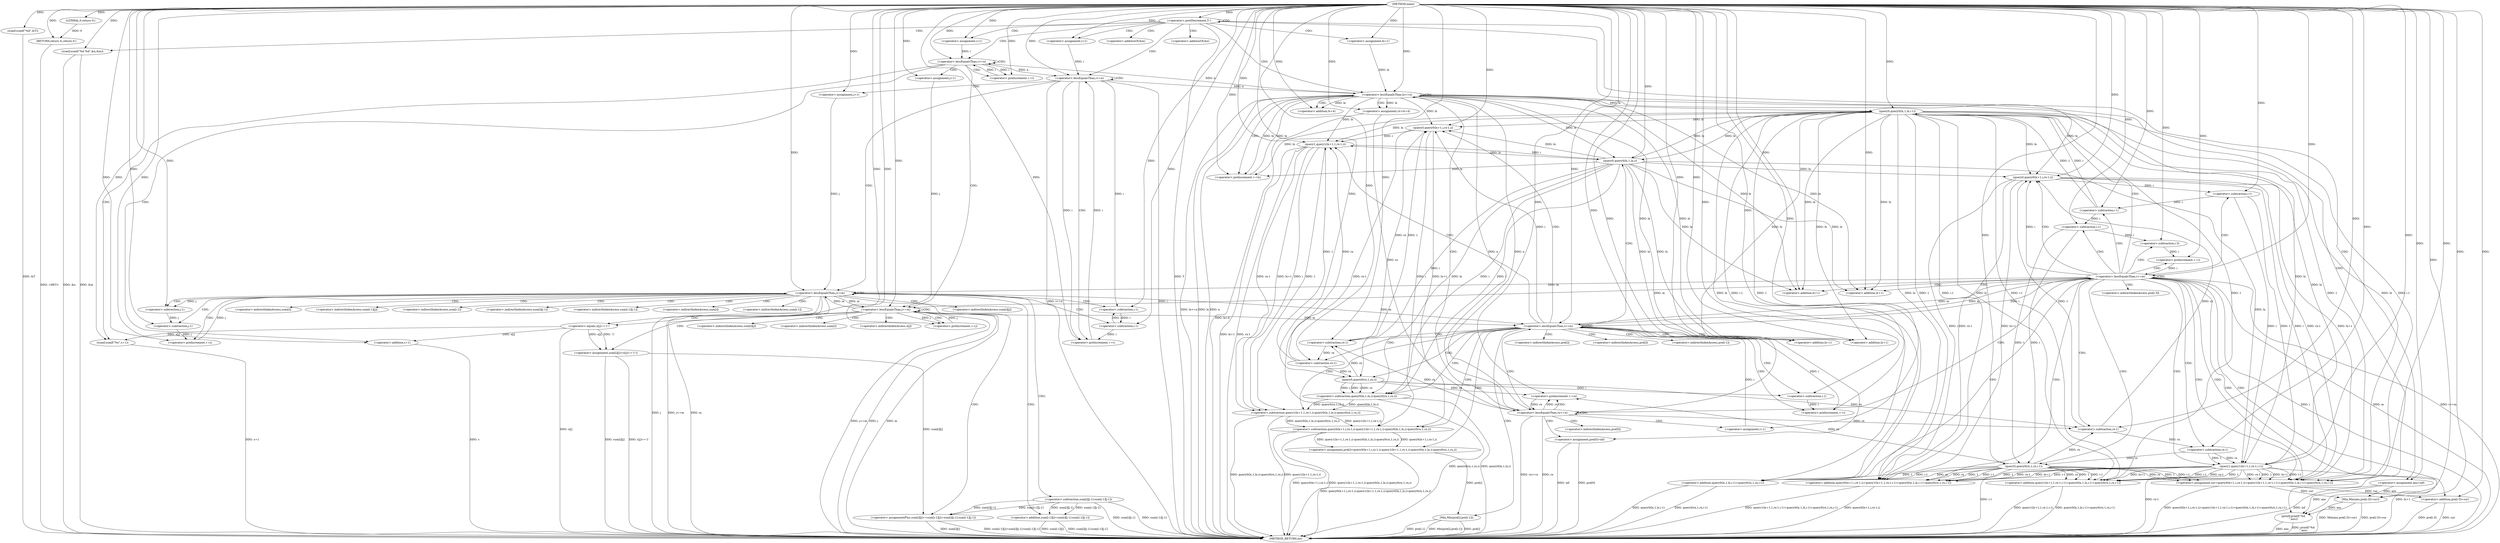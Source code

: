 digraph "main" {  
"1000177" [label = "(METHOD,main)" ]
"1000433" [label = "(METHOD_RETURN,int)" ]
"1000179" [label = "(scanf,scanf(\"%d\",&T))" ]
"1000431" [label = "(RETURN,return 0;,return 0;)" ]
"1000184" [label = "(<operator>.postDecrement,T--)" ]
"1000432" [label = "(LITERAL,0,return 0;)" ]
"1000187" [label = "(scanf,scanf(\"%d %d\",&n,&m))" ]
"1000231" [label = "(<operator>.assignment,ans=inf)" ]
"1000428" [label = "(printf,printf(\"%d\n\",ans))" ]
"1000195" [label = "(<operator>.assignment,i=1)" ]
"1000198" [label = "(<operator>.lessEqualsThan,i<=n)" ]
"1000201" [label = "(<operator>.preIncrement,++i)" ]
"1000236" [label = "(<operator>.assignment,i=1)" ]
"1000239" [label = "(<operator>.lessEqualsThan,i<=n)" ]
"1000242" [label = "(<operator>.preIncrement,++i)" ]
"1000287" [label = "(<operator>.assignment,lx=1)" ]
"1000290" [label = "(<operator>.lessEqualsThan,lx<=n)" ]
"1000293" [label = "(<operator>.preIncrement,++lx)" ]
"1000204" [label = "(scanf,scanf(\"%s\",s+1))" ]
"1000246" [label = "(<operator>.assignment,j=1)" ]
"1000249" [label = "(<operator>.lessEqualsThan,j<=m)" ]
"1000252" [label = "(<operator>.preIncrement,++j)" ]
"1000254" [label = "(<operator>.assignmentPlus,sum[i][j]+=sum[i-1][j]+sum[i][j-1]-sum[i-1][j-1])" ]
"1000297" [label = "(<operator>.assignment,rx=lx+4)" ]
"1000302" [label = "(<operator>.lessEqualsThan,rx<=n)" ]
"1000305" [label = "(<operator>.preIncrement,++rx)" ]
"1000211" [label = "(<operator>.assignment,j=1)" ]
"1000214" [label = "(<operator>.lessEqualsThan,j<=m)" ]
"1000217" [label = "(<operator>.preIncrement,++j)" ]
"1000219" [label = "(<operator>.assignment,sum[i][j]=(s[j]=='1'))" ]
"1000308" [label = "(<operator>.assignment,pre[0]=inf)" ]
"1000206" [label = "(<operator>.addition,s+1)" ]
"1000260" [label = "(<operator>.addition,sum[i-1][j]+sum[i][j-1]-sum[i-1][j-1])" ]
"1000299" [label = "(<operator>.addition,lx+4)" ]
"1000315" [label = "(<operator>.assignment,i=1)" ]
"1000318" [label = "(<operator>.lessEqualsThan,i<=m)" ]
"1000321" [label = "(<operator>.preIncrement,++i)" ]
"1000374" [label = "(<operator>.lessEqualsThan,i<=m)" ]
"1000377" [label = "(<operator>.preIncrement,++i)" ]
"1000225" [label = "(<operator>.equals,s[j]=='1')" ]
"1000268" [label = "(<operator>.subtraction,sum[i][j-1]-sum[i-1][j-1])" ]
"1000324" [label = "(<operator>.assignment,pre[i]=query0(lx+1,i,rx-1,i)-query1(lx+1,1,rx-1,i)-query0(lx,1,lx,i)-query0(rx,1,rx,i))" ]
"1000359" [label = "(Min,Min(pre[i],pre[i-1]))" ]
"1000380" [label = "(<operator>.assignment,cur=query0(lx+1,i,rx-1,i)+query1(lx+1,1,rx-1,i-1)+query0(lx,1,lx,i-1)+query0(rx,1,rx,i-1))" ]
"1000419" [label = "(Min,Min(ans,pre[i-3]+cur))" ]
"1000264" [label = "(<operator>.subtraction,i-1)" ]
"1000273" [label = "(<operator>.subtraction,j-1)" ]
"1000282" [label = "(<operator>.subtraction,j-1)" ]
"1000328" [label = "(<operator>.subtraction,query0(lx+1,i,rx-1,i)-query1(lx+1,1,rx-1,i)-query0(lx,1,lx,i)-query0(rx,1,rx,i))" ]
"1000382" [label = "(<operator>.addition,query0(lx+1,i,rx-1,i)+query1(lx+1,1,rx-1,i-1)+query0(lx,1,lx,i-1)+query0(rx,1,rx,i-1))" ]
"1000421" [label = "(<operator>.addition,pre[i-3]+cur)" ]
"1000279" [label = "(<operator>.subtraction,i-1)" ]
"1000329" [label = "(query0,query0(lx+1,i,rx-1,i))" ]
"1000338" [label = "(<operator>.subtraction,query1(lx+1,1,rx-1,i)-query0(lx,1,lx,i)-query0(rx,1,rx,i))" ]
"1000365" [label = "(<operator>.subtraction,i-1)" ]
"1000383" [label = "(query0,query0(lx+1,i,rx-1,i))" ]
"1000392" [label = "(<operator>.addition,query1(lx+1,1,rx-1,i-1)+query0(lx,1,lx,i-1)+query0(rx,1,rx,i-1))" ]
"1000330" [label = "(<operator>.addition,lx+1)" ]
"1000334" [label = "(<operator>.subtraction,rx-1)" ]
"1000339" [label = "(query1,query1(lx+1,1,rx-1,i))" ]
"1000348" [label = "(<operator>.subtraction,query0(lx,1,lx,i)-query0(rx,1,rx,i))" ]
"1000384" [label = "(<operator>.addition,lx+1)" ]
"1000388" [label = "(<operator>.subtraction,rx-1)" ]
"1000393" [label = "(query1,query1(lx+1,1,rx-1,i-1))" ]
"1000404" [label = "(<operator>.addition,query0(lx,1,lx,i-1)+query0(rx,1,rx,i-1))" ]
"1000424" [label = "(<operator>.subtraction,i-3)" ]
"1000340" [label = "(<operator>.addition,lx+1)" ]
"1000344" [label = "(<operator>.subtraction,rx-1)" ]
"1000349" [label = "(query0,query0(lx,1,lx,i))" ]
"1000354" [label = "(query0,query0(rx,1,rx,i))" ]
"1000394" [label = "(<operator>.addition,lx+1)" ]
"1000398" [label = "(<operator>.subtraction,rx-1)" ]
"1000401" [label = "(<operator>.subtraction,i-1)" ]
"1000405" [label = "(query0,query0(lx,1,lx,i-1))" ]
"1000412" [label = "(query0,query0(rx,1,rx,i-1))" ]
"1000409" [label = "(<operator>.subtraction,i-1)" ]
"1000416" [label = "(<operator>.subtraction,i-1)" ]
"1000189" [label = "(<operator>.addressOf,&n)" ]
"1000191" [label = "(<operator>.addressOf,&m)" ]
"1000255" [label = "(<operator>.indirectIndexAccess,sum[i][j])" ]
"1000220" [label = "(<operator>.indirectIndexAccess,sum[i][j])" ]
"1000256" [label = "(<operator>.indirectIndexAccess,sum[i])" ]
"1000261" [label = "(<operator>.indirectIndexAccess,sum[i-1][j])" ]
"1000309" [label = "(<operator>.indirectIndexAccess,pre[0])" ]
"1000221" [label = "(<operator>.indirectIndexAccess,sum[i])" ]
"1000226" [label = "(<operator>.indirectIndexAccess,s[j])" ]
"1000262" [label = "(<operator>.indirectIndexAccess,sum[i-1])" ]
"1000269" [label = "(<operator>.indirectIndexAccess,sum[i][j-1])" ]
"1000276" [label = "(<operator>.indirectIndexAccess,sum[i-1][j-1])" ]
"1000270" [label = "(<operator>.indirectIndexAccess,sum[i])" ]
"1000277" [label = "(<operator>.indirectIndexAccess,sum[i-1])" ]
"1000325" [label = "(<operator>.indirectIndexAccess,pre[i])" ]
"1000360" [label = "(<operator>.indirectIndexAccess,pre[i])" ]
"1000363" [label = "(<operator>.indirectIndexAccess,pre[i-1])" ]
"1000422" [label = "(<operator>.indirectIndexAccess,pre[i-3])" ]
  "1000431" -> "1000433"  [ label = "DDG: <RET>"] 
  "1000179" -> "1000433"  [ label = "DDG: &T"] 
  "1000184" -> "1000433"  [ label = "DDG: T"] 
  "1000187" -> "1000433"  [ label = "DDG: &n"] 
  "1000187" -> "1000433"  [ label = "DDG: &m"] 
  "1000231" -> "1000433"  [ label = "DDG: inf"] 
  "1000239" -> "1000433"  [ label = "DDG: i"] 
  "1000239" -> "1000433"  [ label = "DDG: i<=n"] 
  "1000290" -> "1000433"  [ label = "DDG: lx"] 
  "1000290" -> "1000433"  [ label = "DDG: n"] 
  "1000290" -> "1000433"  [ label = "DDG: lx<=n"] 
  "1000428" -> "1000433"  [ label = "DDG: ans"] 
  "1000428" -> "1000433"  [ label = "DDG: printf(\"%d\n\",ans)"] 
  "1000297" -> "1000433"  [ label = "DDG: lx+4"] 
  "1000302" -> "1000433"  [ label = "DDG: rx"] 
  "1000302" -> "1000433"  [ label = "DDG: rx<=n"] 
  "1000308" -> "1000433"  [ label = "DDG: pre[0]"] 
  "1000308" -> "1000433"  [ label = "DDG: inf"] 
  "1000374" -> "1000433"  [ label = "DDG: i"] 
  "1000374" -> "1000433"  [ label = "DDG: m"] 
  "1000374" -> "1000433"  [ label = "DDG: i<=m"] 
  "1000382" -> "1000433"  [ label = "DDG: query0(lx+1,i,rx-1,i)"] 
  "1000393" -> "1000433"  [ label = "DDG: lx+1"] 
  "1000393" -> "1000433"  [ label = "DDG: rx-1"] 
  "1000392" -> "1000433"  [ label = "DDG: query1(lx+1,1,rx-1,i-1)"] 
  "1000404" -> "1000433"  [ label = "DDG: query0(lx,1,lx,i-1)"] 
  "1000412" -> "1000433"  [ label = "DDG: i-1"] 
  "1000404" -> "1000433"  [ label = "DDG: query0(rx,1,rx,i-1)"] 
  "1000392" -> "1000433"  [ label = "DDG: query0(lx,1,lx,i-1)+query0(rx,1,rx,i-1)"] 
  "1000382" -> "1000433"  [ label = "DDG: query1(lx+1,1,rx-1,i-1)+query0(lx,1,lx,i-1)+query0(rx,1,rx,i-1)"] 
  "1000380" -> "1000433"  [ label = "DDG: query0(lx+1,i,rx-1,i)+query1(lx+1,1,rx-1,i-1)+query0(lx,1,lx,i-1)+query0(rx,1,rx,i-1)"] 
  "1000421" -> "1000433"  [ label = "DDG: pre[i-3]"] 
  "1000421" -> "1000433"  [ label = "DDG: cur"] 
  "1000419" -> "1000433"  [ label = "DDG: pre[i-3]+cur"] 
  "1000419" -> "1000433"  [ label = "DDG: Min(ans,pre[i-3]+cur)"] 
  "1000328" -> "1000433"  [ label = "DDG: query0(lx+1,i,rx-1,i)"] 
  "1000339" -> "1000433"  [ label = "DDG: lx+1"] 
  "1000339" -> "1000433"  [ label = "DDG: rx-1"] 
  "1000338" -> "1000433"  [ label = "DDG: query1(lx+1,1,rx-1,i)"] 
  "1000348" -> "1000433"  [ label = "DDG: query0(lx,1,lx,i)"] 
  "1000348" -> "1000433"  [ label = "DDG: query0(rx,1,rx,i)"] 
  "1000338" -> "1000433"  [ label = "DDG: query0(lx,1,lx,i)-query0(rx,1,rx,i)"] 
  "1000328" -> "1000433"  [ label = "DDG: query1(lx+1,1,rx-1,i)-query0(lx,1,lx,i)-query0(rx,1,rx,i)"] 
  "1000324" -> "1000433"  [ label = "DDG: query0(lx+1,i,rx-1,i)-query1(lx+1,1,rx-1,i)-query0(lx,1,lx,i)-query0(rx,1,rx,i)"] 
  "1000359" -> "1000433"  [ label = "DDG: pre[i]"] 
  "1000359" -> "1000433"  [ label = "DDG: pre[i-1]"] 
  "1000359" -> "1000433"  [ label = "DDG: Min(pre[i],pre[i-1])"] 
  "1000249" -> "1000433"  [ label = "DDG: j"] 
  "1000249" -> "1000433"  [ label = "DDG: m"] 
  "1000249" -> "1000433"  [ label = "DDG: j<=m"] 
  "1000254" -> "1000433"  [ label = "DDG: sum[i][j]"] 
  "1000260" -> "1000433"  [ label = "DDG: sum[i-1][j]"] 
  "1000268" -> "1000433"  [ label = "DDG: sum[i][j-1]"] 
  "1000268" -> "1000433"  [ label = "DDG: sum[i-1][j-1]"] 
  "1000260" -> "1000433"  [ label = "DDG: sum[i][j-1]-sum[i-1][j-1]"] 
  "1000254" -> "1000433"  [ label = "DDG: sum[i-1][j]+sum[i][j-1]-sum[i-1][j-1]"] 
  "1000206" -> "1000433"  [ label = "DDG: s"] 
  "1000204" -> "1000433"  [ label = "DDG: s+1"] 
  "1000214" -> "1000433"  [ label = "DDG: j"] 
  "1000214" -> "1000433"  [ label = "DDG: m"] 
  "1000214" -> "1000433"  [ label = "DDG: j<=m"] 
  "1000219" -> "1000433"  [ label = "DDG: sum[i][j]"] 
  "1000225" -> "1000433"  [ label = "DDG: s[j]"] 
  "1000219" -> "1000433"  [ label = "DDG: s[j]=='1'"] 
  "1000177" -> "1000179"  [ label = "DDG: "] 
  "1000432" -> "1000431"  [ label = "DDG: 0"] 
  "1000177" -> "1000431"  [ label = "DDG: "] 
  "1000177" -> "1000432"  [ label = "DDG: "] 
  "1000177" -> "1000184"  [ label = "DDG: "] 
  "1000177" -> "1000187"  [ label = "DDG: "] 
  "1000177" -> "1000231"  [ label = "DDG: "] 
  "1000177" -> "1000195"  [ label = "DDG: "] 
  "1000177" -> "1000236"  [ label = "DDG: "] 
  "1000177" -> "1000287"  [ label = "DDG: "] 
  "1000177" -> "1000428"  [ label = "DDG: "] 
  "1000231" -> "1000428"  [ label = "DDG: ans"] 
  "1000419" -> "1000428"  [ label = "DDG: ans"] 
  "1000195" -> "1000198"  [ label = "DDG: i"] 
  "1000201" -> "1000198"  [ label = "DDG: i"] 
  "1000177" -> "1000198"  [ label = "DDG: "] 
  "1000290" -> "1000198"  [ label = "DDG: n"] 
  "1000198" -> "1000201"  [ label = "DDG: i"] 
  "1000177" -> "1000201"  [ label = "DDG: "] 
  "1000177" -> "1000204"  [ label = "DDG: "] 
  "1000236" -> "1000239"  [ label = "DDG: i"] 
  "1000242" -> "1000239"  [ label = "DDG: i"] 
  "1000177" -> "1000239"  [ label = "DDG: "] 
  "1000198" -> "1000239"  [ label = "DDG: n"] 
  "1000239" -> "1000242"  [ label = "DDG: i"] 
  "1000279" -> "1000242"  [ label = "DDG: i"] 
  "1000177" -> "1000242"  [ label = "DDG: "] 
  "1000177" -> "1000246"  [ label = "DDG: "] 
  "1000268" -> "1000254"  [ label = "DDG: sum[i][j-1]"] 
  "1000268" -> "1000254"  [ label = "DDG: sum[i-1][j-1]"] 
  "1000287" -> "1000290"  [ label = "DDG: lx"] 
  "1000293" -> "1000290"  [ label = "DDG: lx"] 
  "1000177" -> "1000290"  [ label = "DDG: "] 
  "1000239" -> "1000290"  [ label = "DDG: n"] 
  "1000302" -> "1000290"  [ label = "DDG: n"] 
  "1000405" -> "1000293"  [ label = "DDG: lx"] 
  "1000349" -> "1000293"  [ label = "DDG: lx"] 
  "1000177" -> "1000293"  [ label = "DDG: "] 
  "1000290" -> "1000293"  [ label = "DDG: lx"] 
  "1000290" -> "1000297"  [ label = "DDG: lx"] 
  "1000177" -> "1000297"  [ label = "DDG: "] 
  "1000225" -> "1000204"  [ label = "DDG: s[j]"] 
  "1000177" -> "1000211"  [ label = "DDG: "] 
  "1000225" -> "1000219"  [ label = "DDG: s[j]"] 
  "1000225" -> "1000219"  [ label = "DDG: '1'"] 
  "1000246" -> "1000249"  [ label = "DDG: j"] 
  "1000252" -> "1000249"  [ label = "DDG: j"] 
  "1000177" -> "1000249"  [ label = "DDG: "] 
  "1000374" -> "1000249"  [ label = "DDG: m"] 
  "1000214" -> "1000249"  [ label = "DDG: m"] 
  "1000282" -> "1000252"  [ label = "DDG: j"] 
  "1000177" -> "1000252"  [ label = "DDG: "] 
  "1000219" -> "1000254"  [ label = "DDG: sum[i][j]"] 
  "1000297" -> "1000302"  [ label = "DDG: rx"] 
  "1000305" -> "1000302"  [ label = "DDG: rx"] 
  "1000177" -> "1000302"  [ label = "DDG: "] 
  "1000290" -> "1000302"  [ label = "DDG: n"] 
  "1000302" -> "1000305"  [ label = "DDG: rx"] 
  "1000412" -> "1000305"  [ label = "DDG: rx"] 
  "1000354" -> "1000305"  [ label = "DDG: rx"] 
  "1000177" -> "1000305"  [ label = "DDG: "] 
  "1000177" -> "1000308"  [ label = "DDG: "] 
  "1000225" -> "1000206"  [ label = "DDG: s[j]"] 
  "1000177" -> "1000206"  [ label = "DDG: "] 
  "1000211" -> "1000214"  [ label = "DDG: j"] 
  "1000217" -> "1000214"  [ label = "DDG: j"] 
  "1000177" -> "1000214"  [ label = "DDG: "] 
  "1000374" -> "1000214"  [ label = "DDG: m"] 
  "1000249" -> "1000214"  [ label = "DDG: m"] 
  "1000214" -> "1000217"  [ label = "DDG: j"] 
  "1000177" -> "1000217"  [ label = "DDG: "] 
  "1000268" -> "1000260"  [ label = "DDG: sum[i][j-1]"] 
  "1000268" -> "1000260"  [ label = "DDG: sum[i-1][j-1]"] 
  "1000290" -> "1000299"  [ label = "DDG: lx"] 
  "1000177" -> "1000299"  [ label = "DDG: "] 
  "1000177" -> "1000315"  [ label = "DDG: "] 
  "1000177" -> "1000225"  [ label = "DDG: "] 
  "1000315" -> "1000318"  [ label = "DDG: i"] 
  "1000321" -> "1000318"  [ label = "DDG: i"] 
  "1000177" -> "1000318"  [ label = "DDG: "] 
  "1000374" -> "1000318"  [ label = "DDG: m"] 
  "1000249" -> "1000318"  [ label = "DDG: m"] 
  "1000214" -> "1000318"  [ label = "DDG: m"] 
  "1000365" -> "1000321"  [ label = "DDG: i"] 
  "1000177" -> "1000321"  [ label = "DDG: "] 
  "1000328" -> "1000324"  [ label = "DDG: query0(lx+1,i,rx-1,i)"] 
  "1000328" -> "1000324"  [ label = "DDG: query1(lx+1,1,rx-1,i)-query0(lx,1,lx,i)-query0(rx,1,rx,i)"] 
  "1000318" -> "1000374"  [ label = "DDG: i"] 
  "1000377" -> "1000374"  [ label = "DDG: i"] 
  "1000177" -> "1000374"  [ label = "DDG: "] 
  "1000318" -> "1000374"  [ label = "DDG: m"] 
  "1000424" -> "1000377"  [ label = "DDG: i"] 
  "1000177" -> "1000377"  [ label = "DDG: "] 
  "1000405" -> "1000380"  [ label = "DDG: i-1"] 
  "1000405" -> "1000380"  [ label = "DDG: 1"] 
  "1000405" -> "1000380"  [ label = "DDG: lx"] 
  "1000412" -> "1000380"  [ label = "DDG: rx"] 
  "1000412" -> "1000380"  [ label = "DDG: 1"] 
  "1000412" -> "1000380"  [ label = "DDG: i-1"] 
  "1000393" -> "1000380"  [ label = "DDG: 1"] 
  "1000393" -> "1000380"  [ label = "DDG: lx+1"] 
  "1000393" -> "1000380"  [ label = "DDG: i-1"] 
  "1000393" -> "1000380"  [ label = "DDG: rx-1"] 
  "1000383" -> "1000380"  [ label = "DDG: i"] 
  "1000383" -> "1000380"  [ label = "DDG: rx-1"] 
  "1000383" -> "1000380"  [ label = "DDG: lx+1"] 
  "1000324" -> "1000359"  [ label = "DDG: pre[i]"] 
  "1000177" -> "1000380"  [ label = "DDG: "] 
  "1000231" -> "1000419"  [ label = "DDG: ans"] 
  "1000177" -> "1000419"  [ label = "DDG: "] 
  "1000380" -> "1000419"  [ label = "DDG: cur"] 
  "1000239" -> "1000264"  [ label = "DDG: i"] 
  "1000279" -> "1000264"  [ label = "DDG: i"] 
  "1000177" -> "1000264"  [ label = "DDG: "] 
  "1000249" -> "1000273"  [ label = "DDG: j"] 
  "1000177" -> "1000273"  [ label = "DDG: "] 
  "1000273" -> "1000282"  [ label = "DDG: j"] 
  "1000177" -> "1000282"  [ label = "DDG: "] 
  "1000329" -> "1000328"  [ label = "DDG: i"] 
  "1000329" -> "1000328"  [ label = "DDG: lx+1"] 
  "1000329" -> "1000328"  [ label = "DDG: rx-1"] 
  "1000338" -> "1000328"  [ label = "DDG: query1(lx+1,1,rx-1,i)"] 
  "1000338" -> "1000328"  [ label = "DDG: query0(lx,1,lx,i)-query0(rx,1,rx,i)"] 
  "1000383" -> "1000382"  [ label = "DDG: i"] 
  "1000383" -> "1000382"  [ label = "DDG: rx-1"] 
  "1000383" -> "1000382"  [ label = "DDG: lx+1"] 
  "1000405" -> "1000382"  [ label = "DDG: i-1"] 
  "1000405" -> "1000382"  [ label = "DDG: 1"] 
  "1000405" -> "1000382"  [ label = "DDG: lx"] 
  "1000412" -> "1000382"  [ label = "DDG: rx"] 
  "1000412" -> "1000382"  [ label = "DDG: 1"] 
  "1000412" -> "1000382"  [ label = "DDG: i-1"] 
  "1000393" -> "1000382"  [ label = "DDG: 1"] 
  "1000393" -> "1000382"  [ label = "DDG: lx+1"] 
  "1000393" -> "1000382"  [ label = "DDG: i-1"] 
  "1000393" -> "1000382"  [ label = "DDG: rx-1"] 
  "1000380" -> "1000421"  [ label = "DDG: cur"] 
  "1000177" -> "1000421"  [ label = "DDG: "] 
  "1000264" -> "1000279"  [ label = "DDG: i"] 
  "1000177" -> "1000279"  [ label = "DDG: "] 
  "1000318" -> "1000329"  [ label = "DDG: i"] 
  "1000177" -> "1000329"  [ label = "DDG: "] 
  "1000334" -> "1000329"  [ label = "DDG: 1"] 
  "1000334" -> "1000329"  [ label = "DDG: rx"] 
  "1000405" -> "1000329"  [ label = "DDG: lx"] 
  "1000349" -> "1000329"  [ label = "DDG: lx"] 
  "1000290" -> "1000329"  [ label = "DDG: lx"] 
  "1000339" -> "1000338"  [ label = "DDG: rx-1"] 
  "1000339" -> "1000338"  [ label = "DDG: lx+1"] 
  "1000339" -> "1000338"  [ label = "DDG: i"] 
  "1000339" -> "1000338"  [ label = "DDG: 1"] 
  "1000348" -> "1000338"  [ label = "DDG: query0(rx,1,rx,i)"] 
  "1000348" -> "1000338"  [ label = "DDG: query0(lx,1,lx,i)"] 
  "1000354" -> "1000365"  [ label = "DDG: i"] 
  "1000177" -> "1000365"  [ label = "DDG: "] 
  "1000374" -> "1000383"  [ label = "DDG: i"] 
  "1000177" -> "1000383"  [ label = "DDG: "] 
  "1000388" -> "1000383"  [ label = "DDG: 1"] 
  "1000388" -> "1000383"  [ label = "DDG: rx"] 
  "1000405" -> "1000383"  [ label = "DDG: lx"] 
  "1000349" -> "1000383"  [ label = "DDG: lx"] 
  "1000290" -> "1000383"  [ label = "DDG: lx"] 
  "1000393" -> "1000392"  [ label = "DDG: 1"] 
  "1000393" -> "1000392"  [ label = "DDG: lx+1"] 
  "1000393" -> "1000392"  [ label = "DDG: i-1"] 
  "1000393" -> "1000392"  [ label = "DDG: rx-1"] 
  "1000405" -> "1000392"  [ label = "DDG: i-1"] 
  "1000405" -> "1000392"  [ label = "DDG: 1"] 
  "1000405" -> "1000392"  [ label = "DDG: lx"] 
  "1000412" -> "1000392"  [ label = "DDG: rx"] 
  "1000412" -> "1000392"  [ label = "DDG: 1"] 
  "1000412" -> "1000392"  [ label = "DDG: i-1"] 
  "1000405" -> "1000330"  [ label = "DDG: lx"] 
  "1000349" -> "1000330"  [ label = "DDG: lx"] 
  "1000177" -> "1000330"  [ label = "DDG: "] 
  "1000290" -> "1000330"  [ label = "DDG: lx"] 
  "1000302" -> "1000334"  [ label = "DDG: rx"] 
  "1000354" -> "1000334"  [ label = "DDG: rx"] 
  "1000177" -> "1000334"  [ label = "DDG: "] 
  "1000177" -> "1000339"  [ label = "DDG: "] 
  "1000405" -> "1000339"  [ label = "DDG: lx"] 
  "1000349" -> "1000339"  [ label = "DDG: lx"] 
  "1000290" -> "1000339"  [ label = "DDG: lx"] 
  "1000344" -> "1000339"  [ label = "DDG: rx"] 
  "1000344" -> "1000339"  [ label = "DDG: 1"] 
  "1000329" -> "1000339"  [ label = "DDG: i"] 
  "1000349" -> "1000348"  [ label = "DDG: lx"] 
  "1000349" -> "1000348"  [ label = "DDG: 1"] 
  "1000349" -> "1000348"  [ label = "DDG: i"] 
  "1000354" -> "1000348"  [ label = "DDG: 1"] 
  "1000354" -> "1000348"  [ label = "DDG: rx"] 
  "1000354" -> "1000348"  [ label = "DDG: i"] 
  "1000405" -> "1000384"  [ label = "DDG: lx"] 
  "1000349" -> "1000384"  [ label = "DDG: lx"] 
  "1000177" -> "1000384"  [ label = "DDG: "] 
  "1000290" -> "1000384"  [ label = "DDG: lx"] 
  "1000302" -> "1000388"  [ label = "DDG: rx"] 
  "1000412" -> "1000388"  [ label = "DDG: rx"] 
  "1000354" -> "1000388"  [ label = "DDG: rx"] 
  "1000177" -> "1000388"  [ label = "DDG: "] 
  "1000177" -> "1000393"  [ label = "DDG: "] 
  "1000401" -> "1000393"  [ label = "DDG: 1"] 
  "1000401" -> "1000393"  [ label = "DDG: i"] 
  "1000398" -> "1000393"  [ label = "DDG: rx"] 
  "1000398" -> "1000393"  [ label = "DDG: 1"] 
  "1000405" -> "1000393"  [ label = "DDG: lx"] 
  "1000349" -> "1000393"  [ label = "DDG: lx"] 
  "1000290" -> "1000393"  [ label = "DDG: lx"] 
  "1000405" -> "1000404"  [ label = "DDG: i-1"] 
  "1000405" -> "1000404"  [ label = "DDG: 1"] 
  "1000405" -> "1000404"  [ label = "DDG: lx"] 
  "1000412" -> "1000404"  [ label = "DDG: rx"] 
  "1000412" -> "1000404"  [ label = "DDG: 1"] 
  "1000412" -> "1000404"  [ label = "DDG: i-1"] 
  "1000416" -> "1000424"  [ label = "DDG: i"] 
  "1000177" -> "1000424"  [ label = "DDG: "] 
  "1000177" -> "1000340"  [ label = "DDG: "] 
  "1000405" -> "1000340"  [ label = "DDG: lx"] 
  "1000349" -> "1000340"  [ label = "DDG: lx"] 
  "1000290" -> "1000340"  [ label = "DDG: lx"] 
  "1000334" -> "1000344"  [ label = "DDG: rx"] 
  "1000177" -> "1000344"  [ label = "DDG: "] 
  "1000177" -> "1000349"  [ label = "DDG: "] 
  "1000405" -> "1000349"  [ label = "DDG: lx"] 
  "1000290" -> "1000349"  [ label = "DDG: lx"] 
  "1000339" -> "1000349"  [ label = "DDG: i"] 
  "1000344" -> "1000354"  [ label = "DDG: rx"] 
  "1000177" -> "1000354"  [ label = "DDG: "] 
  "1000349" -> "1000354"  [ label = "DDG: i"] 
  "1000177" -> "1000394"  [ label = "DDG: "] 
  "1000405" -> "1000394"  [ label = "DDG: lx"] 
  "1000349" -> "1000394"  [ label = "DDG: lx"] 
  "1000290" -> "1000394"  [ label = "DDG: lx"] 
  "1000388" -> "1000398"  [ label = "DDG: rx"] 
  "1000177" -> "1000398"  [ label = "DDG: "] 
  "1000383" -> "1000401"  [ label = "DDG: i"] 
  "1000177" -> "1000401"  [ label = "DDG: "] 
  "1000177" -> "1000405"  [ label = "DDG: "] 
  "1000349" -> "1000405"  [ label = "DDG: lx"] 
  "1000290" -> "1000405"  [ label = "DDG: lx"] 
  "1000409" -> "1000405"  [ label = "DDG: i"] 
  "1000409" -> "1000405"  [ label = "DDG: 1"] 
  "1000398" -> "1000412"  [ label = "DDG: rx"] 
  "1000177" -> "1000412"  [ label = "DDG: "] 
  "1000416" -> "1000412"  [ label = "DDG: 1"] 
  "1000416" -> "1000412"  [ label = "DDG: i"] 
  "1000401" -> "1000409"  [ label = "DDG: i"] 
  "1000177" -> "1000409"  [ label = "DDG: "] 
  "1000409" -> "1000416"  [ label = "DDG: i"] 
  "1000177" -> "1000416"  [ label = "DDG: "] 
  "1000184" -> "1000428"  [ label = "CDG: "] 
  "1000184" -> "1000195"  [ label = "CDG: "] 
  "1000184" -> "1000189"  [ label = "CDG: "] 
  "1000184" -> "1000231"  [ label = "CDG: "] 
  "1000184" -> "1000184"  [ label = "CDG: "] 
  "1000184" -> "1000287"  [ label = "CDG: "] 
  "1000184" -> "1000191"  [ label = "CDG: "] 
  "1000184" -> "1000236"  [ label = "CDG: "] 
  "1000184" -> "1000198"  [ label = "CDG: "] 
  "1000184" -> "1000187"  [ label = "CDG: "] 
  "1000184" -> "1000239"  [ label = "CDG: "] 
  "1000184" -> "1000290"  [ label = "CDG: "] 
  "1000198" -> "1000206"  [ label = "CDG: "] 
  "1000198" -> "1000214"  [ label = "CDG: "] 
  "1000198" -> "1000201"  [ label = "CDG: "] 
  "1000198" -> "1000211"  [ label = "CDG: "] 
  "1000198" -> "1000204"  [ label = "CDG: "] 
  "1000198" -> "1000198"  [ label = "CDG: "] 
  "1000239" -> "1000242"  [ label = "CDG: "] 
  "1000239" -> "1000249"  [ label = "CDG: "] 
  "1000239" -> "1000239"  [ label = "CDG: "] 
  "1000239" -> "1000246"  [ label = "CDG: "] 
  "1000290" -> "1000302"  [ label = "CDG: "] 
  "1000290" -> "1000299"  [ label = "CDG: "] 
  "1000290" -> "1000293"  [ label = "CDG: "] 
  "1000290" -> "1000297"  [ label = "CDG: "] 
  "1000290" -> "1000290"  [ label = "CDG: "] 
  "1000249" -> "1000268"  [ label = "CDG: "] 
  "1000249" -> "1000276"  [ label = "CDG: "] 
  "1000249" -> "1000260"  [ label = "CDG: "] 
  "1000249" -> "1000282"  [ label = "CDG: "] 
  "1000249" -> "1000269"  [ label = "CDG: "] 
  "1000249" -> "1000254"  [ label = "CDG: "] 
  "1000249" -> "1000262"  [ label = "CDG: "] 
  "1000249" -> "1000249"  [ label = "CDG: "] 
  "1000249" -> "1000256"  [ label = "CDG: "] 
  "1000249" -> "1000255"  [ label = "CDG: "] 
  "1000249" -> "1000277"  [ label = "CDG: "] 
  "1000249" -> "1000261"  [ label = "CDG: "] 
  "1000249" -> "1000273"  [ label = "CDG: "] 
  "1000249" -> "1000270"  [ label = "CDG: "] 
  "1000249" -> "1000279"  [ label = "CDG: "] 
  "1000249" -> "1000252"  [ label = "CDG: "] 
  "1000249" -> "1000264"  [ label = "CDG: "] 
  "1000302" -> "1000315"  [ label = "CDG: "] 
  "1000302" -> "1000302"  [ label = "CDG: "] 
  "1000302" -> "1000308"  [ label = "CDG: "] 
  "1000302" -> "1000309"  [ label = "CDG: "] 
  "1000302" -> "1000305"  [ label = "CDG: "] 
  "1000302" -> "1000318"  [ label = "CDG: "] 
  "1000302" -> "1000374"  [ label = "CDG: "] 
  "1000214" -> "1000220"  [ label = "CDG: "] 
  "1000214" -> "1000214"  [ label = "CDG: "] 
  "1000214" -> "1000226"  [ label = "CDG: "] 
  "1000214" -> "1000225"  [ label = "CDG: "] 
  "1000214" -> "1000221"  [ label = "CDG: "] 
  "1000214" -> "1000219"  [ label = "CDG: "] 
  "1000214" -> "1000217"  [ label = "CDG: "] 
  "1000318" -> "1000321"  [ label = "CDG: "] 
  "1000318" -> "1000349"  [ label = "CDG: "] 
  "1000318" -> "1000330"  [ label = "CDG: "] 
  "1000318" -> "1000334"  [ label = "CDG: "] 
  "1000318" -> "1000348"  [ label = "CDG: "] 
  "1000318" -> "1000340"  [ label = "CDG: "] 
  "1000318" -> "1000344"  [ label = "CDG: "] 
  "1000318" -> "1000324"  [ label = "CDG: "] 
  "1000318" -> "1000325"  [ label = "CDG: "] 
  "1000318" -> "1000354"  [ label = "CDG: "] 
  "1000318" -> "1000338"  [ label = "CDG: "] 
  "1000318" -> "1000318"  [ label = "CDG: "] 
  "1000318" -> "1000329"  [ label = "CDG: "] 
  "1000318" -> "1000363"  [ label = "CDG: "] 
  "1000318" -> "1000339"  [ label = "CDG: "] 
  "1000318" -> "1000359"  [ label = "CDG: "] 
  "1000318" -> "1000360"  [ label = "CDG: "] 
  "1000318" -> "1000328"  [ label = "CDG: "] 
  "1000318" -> "1000365"  [ label = "CDG: "] 
  "1000374" -> "1000404"  [ label = "CDG: "] 
  "1000374" -> "1000383"  [ label = "CDG: "] 
  "1000374" -> "1000398"  [ label = "CDG: "] 
  "1000374" -> "1000382"  [ label = "CDG: "] 
  "1000374" -> "1000412"  [ label = "CDG: "] 
  "1000374" -> "1000394"  [ label = "CDG: "] 
  "1000374" -> "1000419"  [ label = "CDG: "] 
  "1000374" -> "1000422"  [ label = "CDG: "] 
  "1000374" -> "1000377"  [ label = "CDG: "] 
  "1000374" -> "1000393"  [ label = "CDG: "] 
  "1000374" -> "1000409"  [ label = "CDG: "] 
  "1000374" -> "1000392"  [ label = "CDG: "] 
  "1000374" -> "1000388"  [ label = "CDG: "] 
  "1000374" -> "1000405"  [ label = "CDG: "] 
  "1000374" -> "1000424"  [ label = "CDG: "] 
  "1000374" -> "1000380"  [ label = "CDG: "] 
  "1000374" -> "1000401"  [ label = "CDG: "] 
  "1000374" -> "1000384"  [ label = "CDG: "] 
  "1000374" -> "1000374"  [ label = "CDG: "] 
  "1000374" -> "1000421"  [ label = "CDG: "] 
  "1000374" -> "1000416"  [ label = "CDG: "] 
}
